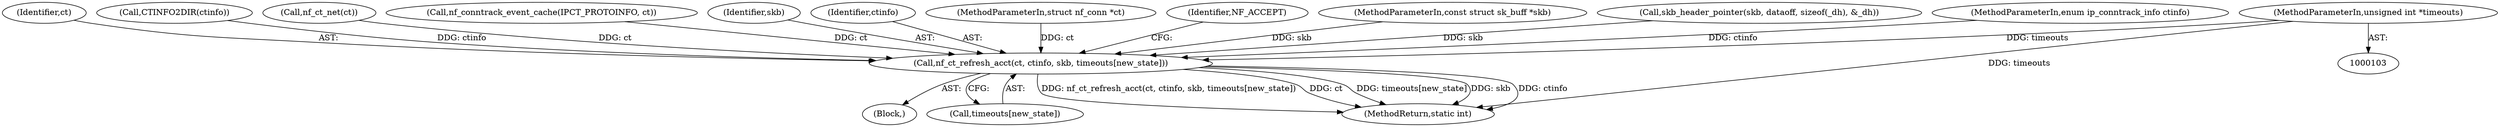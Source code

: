 digraph "0_linux_b22f5126a24b3b2f15448c3f2a254fc10cbc2b92_1@pointer" {
"1000110" [label="(MethodParameterIn,unsigned int *timeouts)"];
"1000442" [label="(Call,nf_ct_refresh_acct(ct, ctinfo, skb, timeouts[new_state]))"];
"1000443" [label="(Identifier,ct)"];
"1000120" [label="(Call,CTINFO2DIR(ctinfo))"];
"1000111" [label="(Block,)"];
"1000442" [label="(Call,nf_ct_refresh_acct(ct, ctinfo, skb, timeouts[new_state]))"];
"1000115" [label="(Call,nf_ct_net(ct))"];
"1000439" [label="(Call,nf_conntrack_event_cache(IPCT_PROTOINFO, ct))"];
"1000445" [label="(Identifier,skb)"];
"1000444" [label="(Identifier,ctinfo)"];
"1000104" [label="(MethodParameterIn,struct nf_conn *ct)"];
"1000446" [label="(Call,timeouts[new_state])"];
"1000450" [label="(Identifier,NF_ACCEPT)"];
"1000105" [label="(MethodParameterIn,const struct sk_buff *skb)"];
"1000130" [label="(Call,skb_header_pointer(skb, dataoff, sizeof(_dh), &_dh))"];
"1000451" [label="(MethodReturn,static int)"];
"1000107" [label="(MethodParameterIn,enum ip_conntrack_info ctinfo)"];
"1000110" [label="(MethodParameterIn,unsigned int *timeouts)"];
"1000110" -> "1000103"  [label="AST: "];
"1000110" -> "1000451"  [label="DDG: timeouts"];
"1000110" -> "1000442"  [label="DDG: timeouts"];
"1000442" -> "1000111"  [label="AST: "];
"1000442" -> "1000446"  [label="CFG: "];
"1000443" -> "1000442"  [label="AST: "];
"1000444" -> "1000442"  [label="AST: "];
"1000445" -> "1000442"  [label="AST: "];
"1000446" -> "1000442"  [label="AST: "];
"1000450" -> "1000442"  [label="CFG: "];
"1000442" -> "1000451"  [label="DDG: nf_ct_refresh_acct(ct, ctinfo, skb, timeouts[new_state])"];
"1000442" -> "1000451"  [label="DDG: ct"];
"1000442" -> "1000451"  [label="DDG: timeouts[new_state]"];
"1000442" -> "1000451"  [label="DDG: skb"];
"1000442" -> "1000451"  [label="DDG: ctinfo"];
"1000439" -> "1000442"  [label="DDG: ct"];
"1000115" -> "1000442"  [label="DDG: ct"];
"1000104" -> "1000442"  [label="DDG: ct"];
"1000120" -> "1000442"  [label="DDG: ctinfo"];
"1000107" -> "1000442"  [label="DDG: ctinfo"];
"1000130" -> "1000442"  [label="DDG: skb"];
"1000105" -> "1000442"  [label="DDG: skb"];
}
